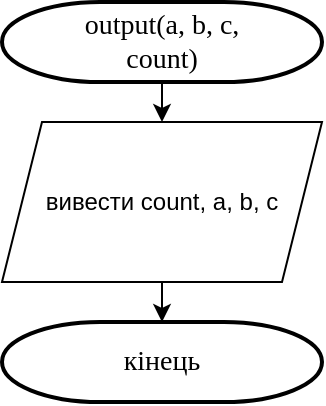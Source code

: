 <mxfile version="13.9.9" type="device"><diagram id="NPleNsezGcB_pg39n2FC" name="Страница 1"><mxGraphModel dx="852" dy="494" grid="1" gridSize="10" guides="1" tooltips="1" connect="1" arrows="1" fold="1" page="1" pageScale="1" pageWidth="827" pageHeight="1169" math="0" shadow="0"><root><mxCell id="0"/><mxCell id="1" parent="0"/><mxCell id="m9b4ZWUJeKD3bTGGnB1--4" style="edgeStyle=orthogonalEdgeStyle;rounded=0;orthogonalLoop=1;jettySize=auto;html=1;exitX=0.5;exitY=1;exitDx=0;exitDy=0;exitPerimeter=0;entryX=0.5;entryY=0;entryDx=0;entryDy=0;" edge="1" parent="1" source="m9b4ZWUJeKD3bTGGnB1--1" target="m9b4ZWUJeKD3bTGGnB1--3"><mxGeometry relative="1" as="geometry"/></mxCell><mxCell id="m9b4ZWUJeKD3bTGGnB1--1" value="&lt;span lang=&quot;EN-US&quot; style=&quot;font-family: &amp;#34;times new roman&amp;#34; , serif&quot;&gt;&lt;font style=&quot;font-size: 14px&quot;&gt;output(a, b, c,&lt;br/&gt;count)&lt;/font&gt;&lt;/span&gt;" style="strokeWidth=2;html=1;shape=mxgraph.flowchart.terminator;whiteSpace=wrap;" vertex="1" parent="1"><mxGeometry x="320" y="40" width="160" height="40" as="geometry"/></mxCell><mxCell id="m9b4ZWUJeKD3bTGGnB1--2" value="&lt;font face=&quot;times new roman, serif&quot;&gt;&lt;span style=&quot;font-size: 14px&quot;&gt;кінець&lt;/span&gt;&lt;/font&gt;" style="strokeWidth=2;html=1;shape=mxgraph.flowchart.terminator;whiteSpace=wrap;" vertex="1" parent="1"><mxGeometry x="320" y="200" width="160" height="40" as="geometry"/></mxCell><mxCell id="m9b4ZWUJeKD3bTGGnB1--5" value="" style="edgeStyle=orthogonalEdgeStyle;rounded=0;orthogonalLoop=1;jettySize=auto;html=1;" edge="1" parent="1" source="m9b4ZWUJeKD3bTGGnB1--3" target="m9b4ZWUJeKD3bTGGnB1--2"><mxGeometry relative="1" as="geometry"/></mxCell><mxCell id="m9b4ZWUJeKD3bTGGnB1--3" value="вивести count, a, b, c" style="shape=parallelogram;perimeter=parallelogramPerimeter;whiteSpace=wrap;html=1;fixedSize=1;" vertex="1" parent="1"><mxGeometry x="320" y="100" width="160" height="80" as="geometry"/></mxCell></root></mxGraphModel></diagram></mxfile>